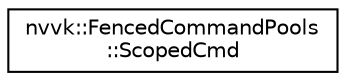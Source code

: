 digraph "Graphical Class Hierarchy"
{
 // LATEX_PDF_SIZE
  edge [fontname="Helvetica",fontsize="10",labelfontname="Helvetica",labelfontsize="10"];
  node [fontname="Helvetica",fontsize="10",shape=record];
  rankdir="LR";
  Node0 [label="nvvk::FencedCommandPools\l::ScopedCmd",height=0.2,width=0.4,color="black", fillcolor="white", style="filled",URL="$structnvvk_1_1_fenced_command_pools_1_1_scoped_cmd.html",tooltip=" "];
}
